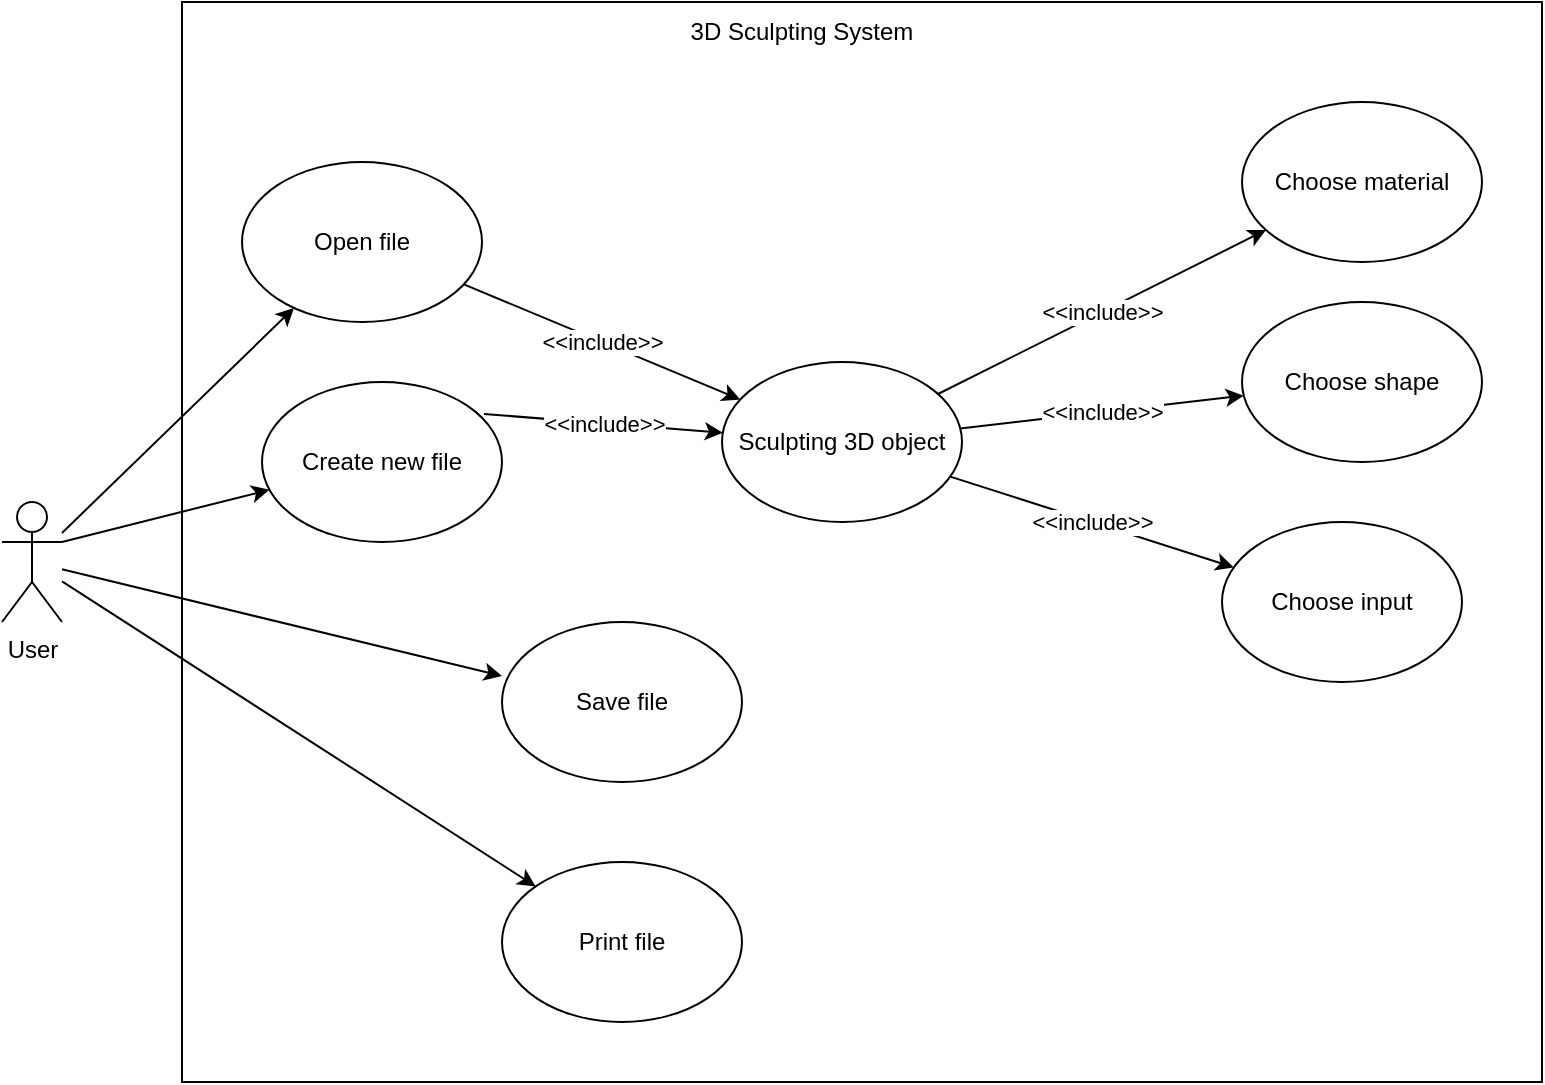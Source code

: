 <mxfile version="16.4.5" type="github">
  <diagram id="HLjAFZ03Z4hev94qLjfE" name="Page-1">
    <mxGraphModel dx="1186" dy="650" grid="1" gridSize="10" guides="1" tooltips="1" connect="1" arrows="1" fold="1" page="1" pageScale="1" pageWidth="850" pageHeight="1100" math="0" shadow="0">
      <root>
        <mxCell id="0" />
        <mxCell id="1" parent="0" />
        <mxCell id="I_WLB-0IxaTEaWpsKC6N-1" value="User" style="shape=umlActor;verticalLabelPosition=bottom;verticalAlign=top;html=1;outlineConnect=0;" vertex="1" parent="1">
          <mxGeometry x="40" y="320" width="30" height="60" as="geometry" />
        </mxCell>
        <mxCell id="I_WLB-0IxaTEaWpsKC6N-4" value="" style="rounded=0;whiteSpace=wrap;html=1;" vertex="1" parent="1">
          <mxGeometry x="130" y="70" width="680" height="540" as="geometry" />
        </mxCell>
        <mxCell id="I_WLB-0IxaTEaWpsKC6N-7" value="Open file" style="ellipse;whiteSpace=wrap;html=1;" vertex="1" parent="1">
          <mxGeometry x="160" y="150" width="120" height="80" as="geometry" />
        </mxCell>
        <mxCell id="I_WLB-0IxaTEaWpsKC6N-9" value="Create new file" style="ellipse;whiteSpace=wrap;html=1;" vertex="1" parent="1">
          <mxGeometry x="170" y="260" width="120" height="80" as="geometry" />
        </mxCell>
        <mxCell id="I_WLB-0IxaTEaWpsKC6N-10" value="Sculpting 3D object" style="ellipse;whiteSpace=wrap;html=1;" vertex="1" parent="1">
          <mxGeometry x="400" y="250" width="120" height="80" as="geometry" />
        </mxCell>
        <mxCell id="I_WLB-0IxaTEaWpsKC6N-11" value="" style="endArrow=classic;html=1;rounded=0;" edge="1" parent="1" source="I_WLB-0IxaTEaWpsKC6N-1" target="I_WLB-0IxaTEaWpsKC6N-7">
          <mxGeometry width="50" height="50" relative="1" as="geometry">
            <mxPoint x="400" y="290" as="sourcePoint" />
            <mxPoint x="450" y="240" as="targetPoint" />
          </mxGeometry>
        </mxCell>
        <mxCell id="I_WLB-0IxaTEaWpsKC6N-12" value="" style="endArrow=classic;html=1;rounded=0;exitX=1;exitY=0.333;exitDx=0;exitDy=0;exitPerimeter=0;" edge="1" parent="1" source="I_WLB-0IxaTEaWpsKC6N-1" target="I_WLB-0IxaTEaWpsKC6N-9">
          <mxGeometry width="50" height="50" relative="1" as="geometry">
            <mxPoint x="160" y="350" as="sourcePoint" />
            <mxPoint x="450" y="240" as="targetPoint" />
          </mxGeometry>
        </mxCell>
        <mxCell id="I_WLB-0IxaTEaWpsKC6N-13" value="Save file" style="ellipse;whiteSpace=wrap;html=1;" vertex="1" parent="1">
          <mxGeometry x="290" y="380" width="120" height="80" as="geometry" />
        </mxCell>
        <mxCell id="I_WLB-0IxaTEaWpsKC6N-14" value="3D Sculpting System" style="text;html=1;strokeColor=none;fillColor=none;align=center;verticalAlign=middle;whiteSpace=wrap;rounded=0;shadow=0;" vertex="1" parent="1">
          <mxGeometry x="360" y="70" width="160" height="30" as="geometry" />
        </mxCell>
        <mxCell id="I_WLB-0IxaTEaWpsKC6N-15" value="Print file" style="ellipse;whiteSpace=wrap;html=1;" vertex="1" parent="1">
          <mxGeometry x="290" y="500" width="120" height="80" as="geometry" />
        </mxCell>
        <mxCell id="I_WLB-0IxaTEaWpsKC6N-16" value="" style="endArrow=classic;html=1;rounded=0;entryX=0;entryY=0.338;entryDx=0;entryDy=0;entryPerimeter=0;" edge="1" parent="1" source="I_WLB-0IxaTEaWpsKC6N-1" target="I_WLB-0IxaTEaWpsKC6N-13">
          <mxGeometry width="50" height="50" relative="1" as="geometry">
            <mxPoint x="400" y="390" as="sourcePoint" />
            <mxPoint x="450" y="340" as="targetPoint" />
          </mxGeometry>
        </mxCell>
        <mxCell id="I_WLB-0IxaTEaWpsKC6N-18" value="" style="endArrow=classic;html=1;rounded=0;" edge="1" parent="1" source="I_WLB-0IxaTEaWpsKC6N-1" target="I_WLB-0IxaTEaWpsKC6N-15">
          <mxGeometry width="50" height="50" relative="1" as="geometry">
            <mxPoint x="400" y="390" as="sourcePoint" />
            <mxPoint x="450" y="340" as="targetPoint" />
          </mxGeometry>
        </mxCell>
        <mxCell id="I_WLB-0IxaTEaWpsKC6N-19" value="" style="endArrow=classic;html=1;rounded=0;" edge="1" parent="1" source="I_WLB-0IxaTEaWpsKC6N-7" target="I_WLB-0IxaTEaWpsKC6N-10">
          <mxGeometry relative="1" as="geometry">
            <mxPoint x="370" y="370" as="sourcePoint" />
            <mxPoint x="470" y="370" as="targetPoint" />
          </mxGeometry>
        </mxCell>
        <mxCell id="I_WLB-0IxaTEaWpsKC6N-20" value="&amp;lt;&amp;lt;include&amp;gt;&amp;gt;" style="edgeLabel;resizable=0;html=1;align=center;verticalAlign=middle;shadow=0;" connectable="0" vertex="1" parent="I_WLB-0IxaTEaWpsKC6N-19">
          <mxGeometry relative="1" as="geometry" />
        </mxCell>
        <mxCell id="I_WLB-0IxaTEaWpsKC6N-21" value="" style="endArrow=classic;html=1;rounded=0;exitX=0.925;exitY=0.2;exitDx=0;exitDy=0;exitPerimeter=0;" edge="1" parent="1" source="I_WLB-0IxaTEaWpsKC6N-9" target="I_WLB-0IxaTEaWpsKC6N-10">
          <mxGeometry relative="1" as="geometry">
            <mxPoint x="370" y="370" as="sourcePoint" />
            <mxPoint x="470" y="370" as="targetPoint" />
          </mxGeometry>
        </mxCell>
        <mxCell id="I_WLB-0IxaTEaWpsKC6N-22" value="&amp;lt;&amp;lt;include&amp;gt;&amp;gt;" style="edgeLabel;resizable=0;html=1;align=center;verticalAlign=middle;shadow=0;" connectable="0" vertex="1" parent="I_WLB-0IxaTEaWpsKC6N-21">
          <mxGeometry relative="1" as="geometry" />
        </mxCell>
        <mxCell id="I_WLB-0IxaTEaWpsKC6N-26" value="Choose shape" style="ellipse;whiteSpace=wrap;html=1;shadow=0;" vertex="1" parent="1">
          <mxGeometry x="660" y="220" width="120" height="80" as="geometry" />
        </mxCell>
        <mxCell id="I_WLB-0IxaTEaWpsKC6N-28" value="Choose material" style="ellipse;whiteSpace=wrap;html=1;shadow=0;" vertex="1" parent="1">
          <mxGeometry x="660" y="120" width="120" height="80" as="geometry" />
        </mxCell>
        <mxCell id="I_WLB-0IxaTEaWpsKC6N-29" value="Choose input" style="ellipse;whiteSpace=wrap;html=1;shadow=0;" vertex="1" parent="1">
          <mxGeometry x="650" y="330" width="120" height="80" as="geometry" />
        </mxCell>
        <mxCell id="I_WLB-0IxaTEaWpsKC6N-30" value="" style="endArrow=classic;html=1;rounded=0;" edge="1" parent="1" source="I_WLB-0IxaTEaWpsKC6N-10" target="I_WLB-0IxaTEaWpsKC6N-26">
          <mxGeometry relative="1" as="geometry">
            <mxPoint x="370" y="370" as="sourcePoint" />
            <mxPoint x="470" y="370" as="targetPoint" />
          </mxGeometry>
        </mxCell>
        <mxCell id="I_WLB-0IxaTEaWpsKC6N-31" value="&amp;lt;&amp;lt;include&amp;gt;&amp;gt;" style="edgeLabel;resizable=0;html=1;align=center;verticalAlign=middle;shadow=0;" connectable="0" vertex="1" parent="I_WLB-0IxaTEaWpsKC6N-30">
          <mxGeometry relative="1" as="geometry" />
        </mxCell>
        <mxCell id="I_WLB-0IxaTEaWpsKC6N-32" value="" style="endArrow=classic;html=1;rounded=0;" edge="1" parent="1" source="I_WLB-0IxaTEaWpsKC6N-10" target="I_WLB-0IxaTEaWpsKC6N-29">
          <mxGeometry relative="1" as="geometry">
            <mxPoint x="499.997" y="316.38" as="sourcePoint" />
            <mxPoint x="641.749" y="300.002" as="targetPoint" />
          </mxGeometry>
        </mxCell>
        <mxCell id="I_WLB-0IxaTEaWpsKC6N-33" value="&amp;lt;&amp;lt;include&amp;gt;&amp;gt;" style="edgeLabel;resizable=0;html=1;align=center;verticalAlign=middle;shadow=0;" connectable="0" vertex="1" parent="I_WLB-0IxaTEaWpsKC6N-32">
          <mxGeometry relative="1" as="geometry" />
        </mxCell>
        <mxCell id="I_WLB-0IxaTEaWpsKC6N-34" value="" style="endArrow=classic;html=1;rounded=0;" edge="1" parent="1" source="I_WLB-0IxaTEaWpsKC6N-10" target="I_WLB-0IxaTEaWpsKC6N-28">
          <mxGeometry relative="1" as="geometry">
            <mxPoint x="508.246" y="154.529" as="sourcePoint" />
            <mxPoint x="649.999" y="200.001" as="targetPoint" />
          </mxGeometry>
        </mxCell>
        <mxCell id="I_WLB-0IxaTEaWpsKC6N-35" value="&amp;lt;&amp;lt;include&amp;gt;&amp;gt;" style="edgeLabel;resizable=0;html=1;align=center;verticalAlign=middle;shadow=0;" connectable="0" vertex="1" parent="I_WLB-0IxaTEaWpsKC6N-34">
          <mxGeometry relative="1" as="geometry" />
        </mxCell>
      </root>
    </mxGraphModel>
  </diagram>
</mxfile>
